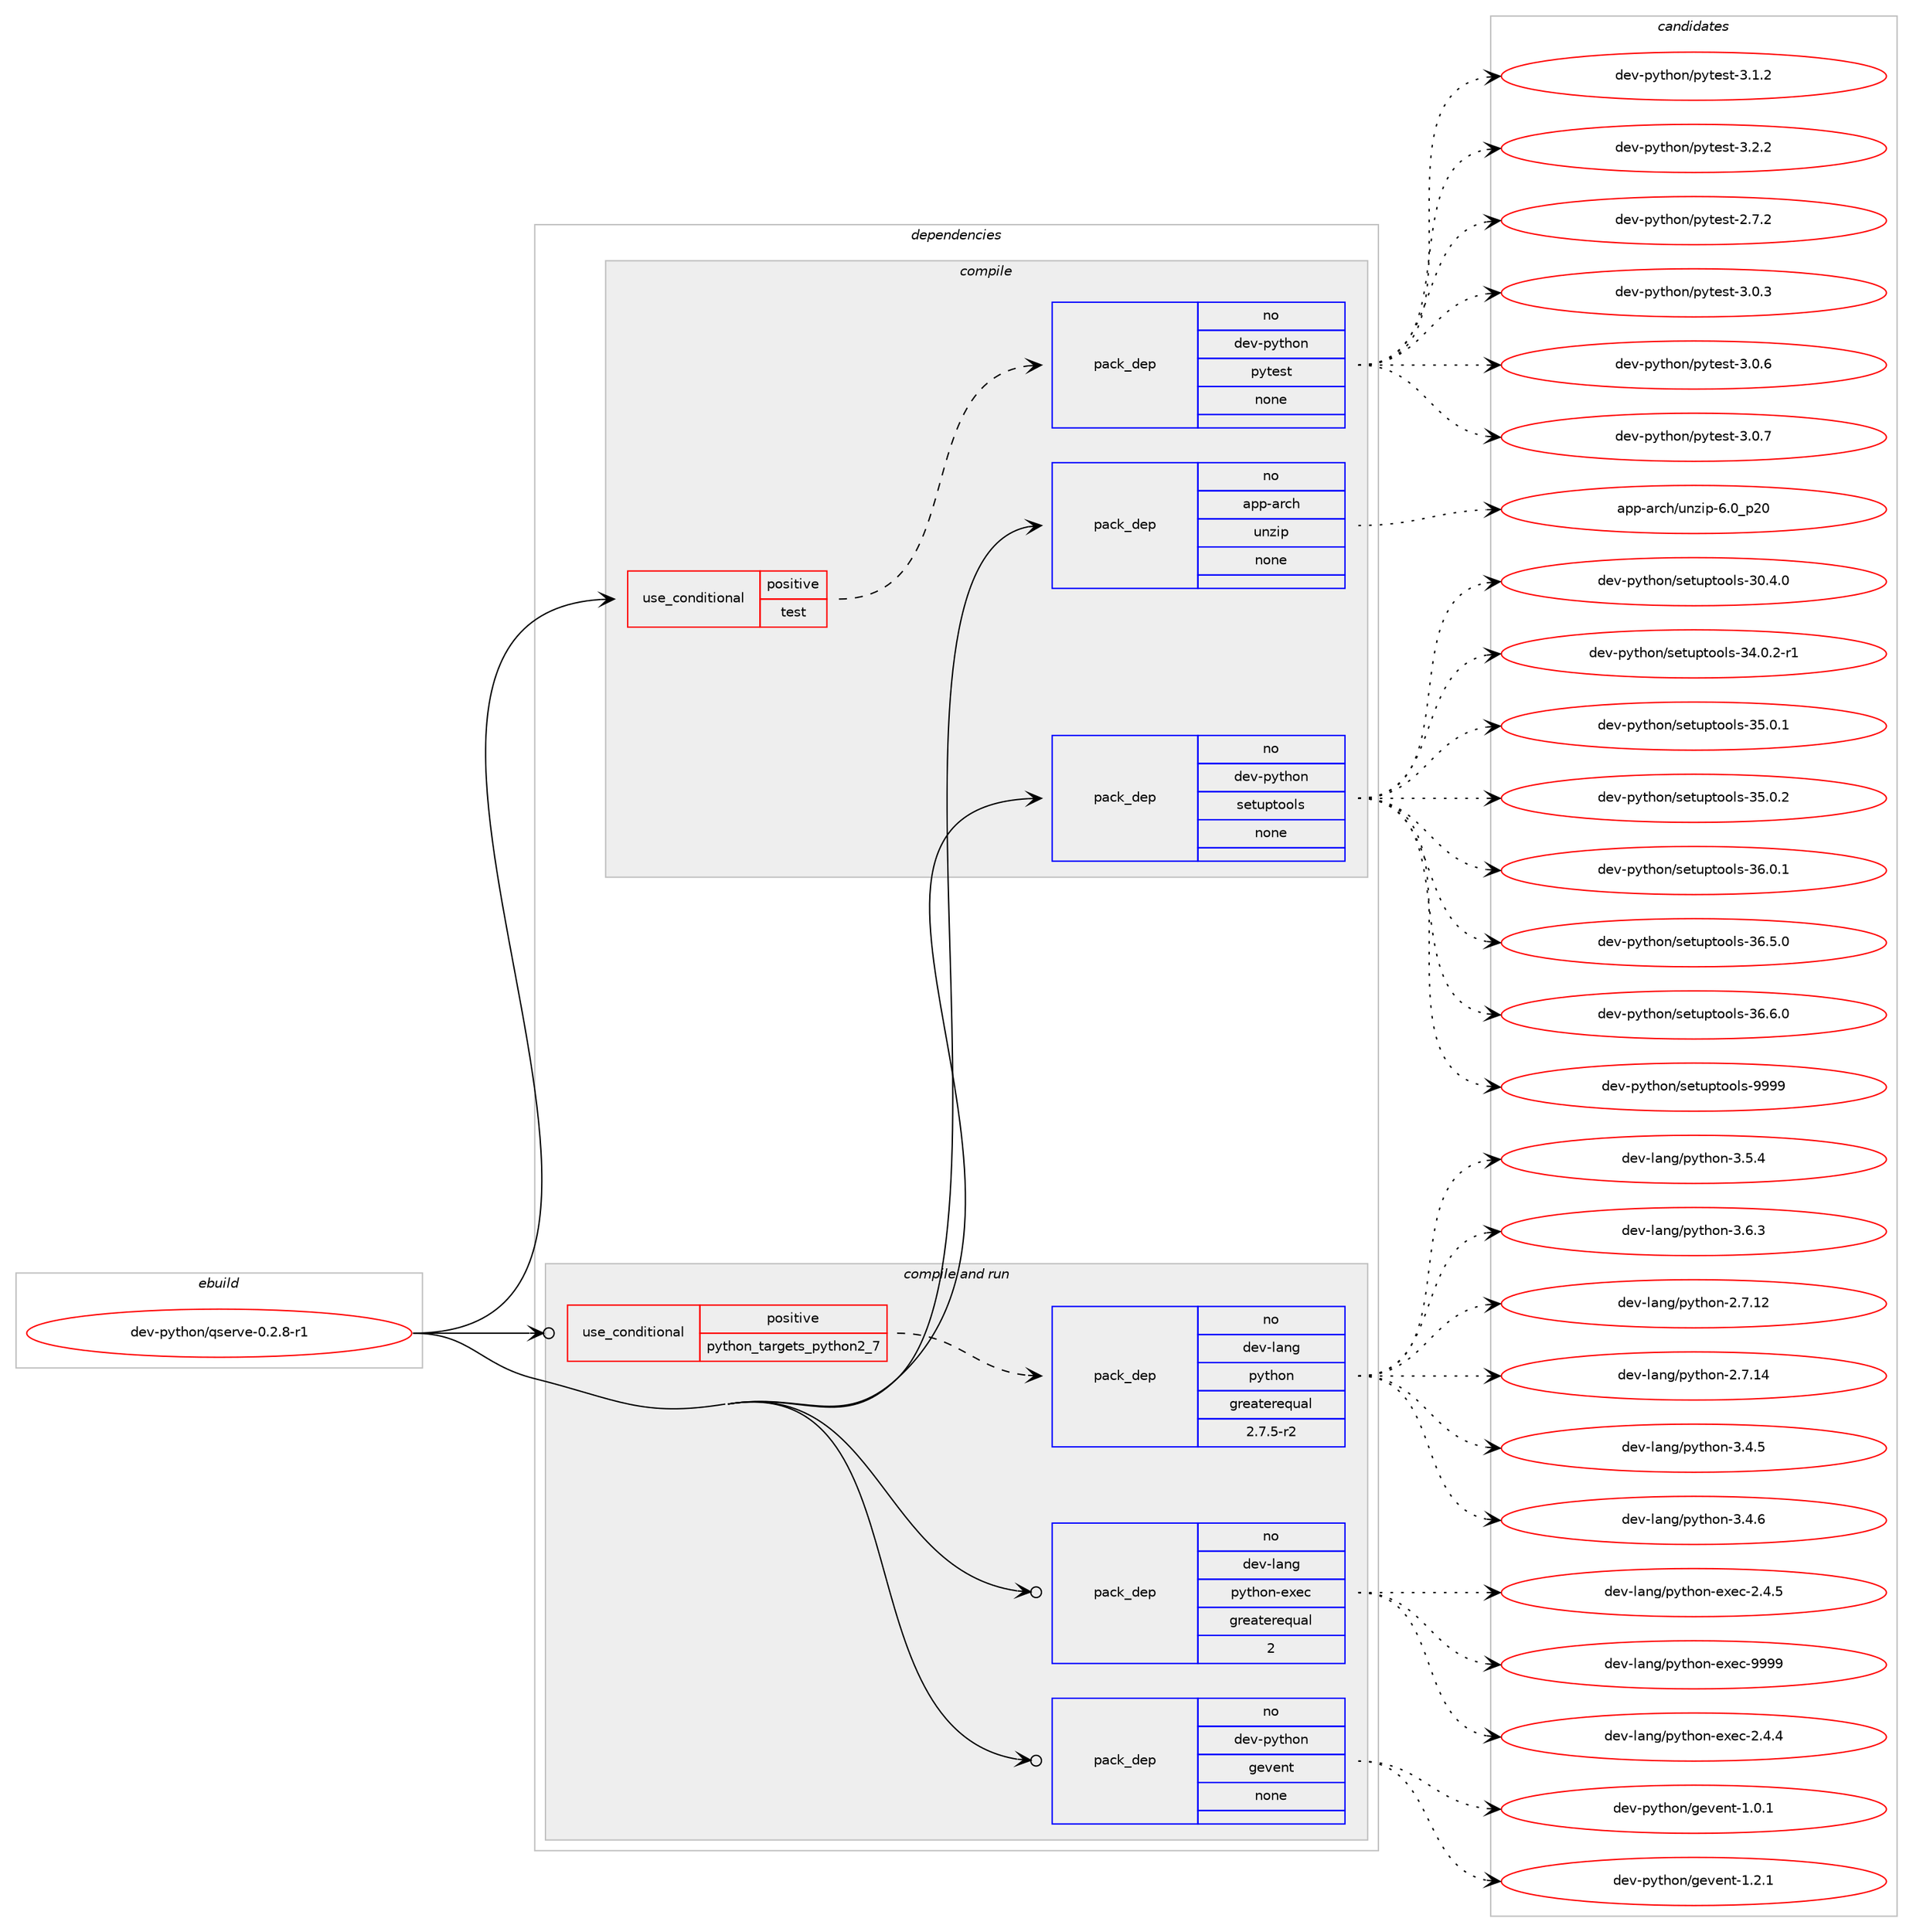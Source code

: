 digraph prolog {

# *************
# Graph options
# *************

newrank=true;
concentrate=true;
compound=true;
graph [rankdir=LR,fontname=Helvetica,fontsize=10,ranksep=1.5];#, ranksep=2.5, nodesep=0.2];
edge  [arrowhead=vee];
node  [fontname=Helvetica,fontsize=10];

# **********
# The ebuild
# **********

subgraph cluster_leftcol {
color=gray;
rank=same;
label=<<i>ebuild</i>>;
id [label="dev-python/qserve-0.2.8-r1", color=red, width=4, href="../dev-python/qserve-0.2.8-r1.svg"];
}

# ****************
# The dependencies
# ****************

subgraph cluster_midcol {
color=gray;
label=<<i>dependencies</i>>;
subgraph cluster_compile {
fillcolor="#eeeeee";
style=filled;
label=<<i>compile</i>>;
subgraph cond40690 {
dependency184411 [label=<<TABLE BORDER="0" CELLBORDER="1" CELLSPACING="0" CELLPADDING="4"><TR><TD ROWSPAN="3" CELLPADDING="10">use_conditional</TD></TR><TR><TD>positive</TD></TR><TR><TD>test</TD></TR></TABLE>>, shape=none, color=red];
subgraph pack139770 {
dependency184412 [label=<<TABLE BORDER="0" CELLBORDER="1" CELLSPACING="0" CELLPADDING="4" WIDTH="220"><TR><TD ROWSPAN="6" CELLPADDING="30">pack_dep</TD></TR><TR><TD WIDTH="110">no</TD></TR><TR><TD>dev-python</TD></TR><TR><TD>pytest</TD></TR><TR><TD>none</TD></TR><TR><TD></TD></TR></TABLE>>, shape=none, color=blue];
}
dependency184411:e -> dependency184412:w [weight=20,style="dashed",arrowhead="vee"];
}
id:e -> dependency184411:w [weight=20,style="solid",arrowhead="vee"];
subgraph pack139771 {
dependency184413 [label=<<TABLE BORDER="0" CELLBORDER="1" CELLSPACING="0" CELLPADDING="4" WIDTH="220"><TR><TD ROWSPAN="6" CELLPADDING="30">pack_dep</TD></TR><TR><TD WIDTH="110">no</TD></TR><TR><TD>app-arch</TD></TR><TR><TD>unzip</TD></TR><TR><TD>none</TD></TR><TR><TD></TD></TR></TABLE>>, shape=none, color=blue];
}
id:e -> dependency184413:w [weight=20,style="solid",arrowhead="vee"];
subgraph pack139772 {
dependency184414 [label=<<TABLE BORDER="0" CELLBORDER="1" CELLSPACING="0" CELLPADDING="4" WIDTH="220"><TR><TD ROWSPAN="6" CELLPADDING="30">pack_dep</TD></TR><TR><TD WIDTH="110">no</TD></TR><TR><TD>dev-python</TD></TR><TR><TD>setuptools</TD></TR><TR><TD>none</TD></TR><TR><TD></TD></TR></TABLE>>, shape=none, color=blue];
}
id:e -> dependency184414:w [weight=20,style="solid",arrowhead="vee"];
}
subgraph cluster_compileandrun {
fillcolor="#eeeeee";
style=filled;
label=<<i>compile and run</i>>;
subgraph cond40691 {
dependency184415 [label=<<TABLE BORDER="0" CELLBORDER="1" CELLSPACING="0" CELLPADDING="4"><TR><TD ROWSPAN="3" CELLPADDING="10">use_conditional</TD></TR><TR><TD>positive</TD></TR><TR><TD>python_targets_python2_7</TD></TR></TABLE>>, shape=none, color=red];
subgraph pack139773 {
dependency184416 [label=<<TABLE BORDER="0" CELLBORDER="1" CELLSPACING="0" CELLPADDING="4" WIDTH="220"><TR><TD ROWSPAN="6" CELLPADDING="30">pack_dep</TD></TR><TR><TD WIDTH="110">no</TD></TR><TR><TD>dev-lang</TD></TR><TR><TD>python</TD></TR><TR><TD>greaterequal</TD></TR><TR><TD>2.7.5-r2</TD></TR></TABLE>>, shape=none, color=blue];
}
dependency184415:e -> dependency184416:w [weight=20,style="dashed",arrowhead="vee"];
}
id:e -> dependency184415:w [weight=20,style="solid",arrowhead="odotvee"];
subgraph pack139774 {
dependency184417 [label=<<TABLE BORDER="0" CELLBORDER="1" CELLSPACING="0" CELLPADDING="4" WIDTH="220"><TR><TD ROWSPAN="6" CELLPADDING="30">pack_dep</TD></TR><TR><TD WIDTH="110">no</TD></TR><TR><TD>dev-lang</TD></TR><TR><TD>python-exec</TD></TR><TR><TD>greaterequal</TD></TR><TR><TD>2</TD></TR></TABLE>>, shape=none, color=blue];
}
id:e -> dependency184417:w [weight=20,style="solid",arrowhead="odotvee"];
subgraph pack139775 {
dependency184418 [label=<<TABLE BORDER="0" CELLBORDER="1" CELLSPACING="0" CELLPADDING="4" WIDTH="220"><TR><TD ROWSPAN="6" CELLPADDING="30">pack_dep</TD></TR><TR><TD WIDTH="110">no</TD></TR><TR><TD>dev-python</TD></TR><TR><TD>gevent</TD></TR><TR><TD>none</TD></TR><TR><TD></TD></TR></TABLE>>, shape=none, color=blue];
}
id:e -> dependency184418:w [weight=20,style="solid",arrowhead="odotvee"];
}
subgraph cluster_run {
fillcolor="#eeeeee";
style=filled;
label=<<i>run</i>>;
}
}

# **************
# The candidates
# **************

subgraph cluster_choices {
rank=same;
color=gray;
label=<<i>candidates</i>>;

subgraph choice139770 {
color=black;
nodesep=1;
choice1001011184511212111610411111047112121116101115116455046554650 [label="dev-python/pytest-2.7.2", color=red, width=4,href="../dev-python/pytest-2.7.2.svg"];
choice1001011184511212111610411111047112121116101115116455146484651 [label="dev-python/pytest-3.0.3", color=red, width=4,href="../dev-python/pytest-3.0.3.svg"];
choice1001011184511212111610411111047112121116101115116455146484654 [label="dev-python/pytest-3.0.6", color=red, width=4,href="../dev-python/pytest-3.0.6.svg"];
choice1001011184511212111610411111047112121116101115116455146484655 [label="dev-python/pytest-3.0.7", color=red, width=4,href="../dev-python/pytest-3.0.7.svg"];
choice1001011184511212111610411111047112121116101115116455146494650 [label="dev-python/pytest-3.1.2", color=red, width=4,href="../dev-python/pytest-3.1.2.svg"];
choice1001011184511212111610411111047112121116101115116455146504650 [label="dev-python/pytest-3.2.2", color=red, width=4,href="../dev-python/pytest-3.2.2.svg"];
dependency184412:e -> choice1001011184511212111610411111047112121116101115116455046554650:w [style=dotted,weight="100"];
dependency184412:e -> choice1001011184511212111610411111047112121116101115116455146484651:w [style=dotted,weight="100"];
dependency184412:e -> choice1001011184511212111610411111047112121116101115116455146484654:w [style=dotted,weight="100"];
dependency184412:e -> choice1001011184511212111610411111047112121116101115116455146484655:w [style=dotted,weight="100"];
dependency184412:e -> choice1001011184511212111610411111047112121116101115116455146494650:w [style=dotted,weight="100"];
dependency184412:e -> choice1001011184511212111610411111047112121116101115116455146504650:w [style=dotted,weight="100"];
}
subgraph choice139771 {
color=black;
nodesep=1;
choice971121124597114991044711711012210511245544648951125048 [label="app-arch/unzip-6.0_p20", color=red, width=4,href="../app-arch/unzip-6.0_p20.svg"];
dependency184413:e -> choice971121124597114991044711711012210511245544648951125048:w [style=dotted,weight="100"];
}
subgraph choice139772 {
color=black;
nodesep=1;
choice100101118451121211161041111104711510111611711211611111110811545514846524648 [label="dev-python/setuptools-30.4.0", color=red, width=4,href="../dev-python/setuptools-30.4.0.svg"];
choice1001011184511212111610411111047115101116117112116111111108115455152464846504511449 [label="dev-python/setuptools-34.0.2-r1", color=red, width=4,href="../dev-python/setuptools-34.0.2-r1.svg"];
choice100101118451121211161041111104711510111611711211611111110811545515346484649 [label="dev-python/setuptools-35.0.1", color=red, width=4,href="../dev-python/setuptools-35.0.1.svg"];
choice100101118451121211161041111104711510111611711211611111110811545515346484650 [label="dev-python/setuptools-35.0.2", color=red, width=4,href="../dev-python/setuptools-35.0.2.svg"];
choice100101118451121211161041111104711510111611711211611111110811545515446484649 [label="dev-python/setuptools-36.0.1", color=red, width=4,href="../dev-python/setuptools-36.0.1.svg"];
choice100101118451121211161041111104711510111611711211611111110811545515446534648 [label="dev-python/setuptools-36.5.0", color=red, width=4,href="../dev-python/setuptools-36.5.0.svg"];
choice100101118451121211161041111104711510111611711211611111110811545515446544648 [label="dev-python/setuptools-36.6.0", color=red, width=4,href="../dev-python/setuptools-36.6.0.svg"];
choice10010111845112121116104111110471151011161171121161111111081154557575757 [label="dev-python/setuptools-9999", color=red, width=4,href="../dev-python/setuptools-9999.svg"];
dependency184414:e -> choice100101118451121211161041111104711510111611711211611111110811545514846524648:w [style=dotted,weight="100"];
dependency184414:e -> choice1001011184511212111610411111047115101116117112116111111108115455152464846504511449:w [style=dotted,weight="100"];
dependency184414:e -> choice100101118451121211161041111104711510111611711211611111110811545515346484649:w [style=dotted,weight="100"];
dependency184414:e -> choice100101118451121211161041111104711510111611711211611111110811545515346484650:w [style=dotted,weight="100"];
dependency184414:e -> choice100101118451121211161041111104711510111611711211611111110811545515446484649:w [style=dotted,weight="100"];
dependency184414:e -> choice100101118451121211161041111104711510111611711211611111110811545515446534648:w [style=dotted,weight="100"];
dependency184414:e -> choice100101118451121211161041111104711510111611711211611111110811545515446544648:w [style=dotted,weight="100"];
dependency184414:e -> choice10010111845112121116104111110471151011161171121161111111081154557575757:w [style=dotted,weight="100"];
}
subgraph choice139773 {
color=black;
nodesep=1;
choice10010111845108971101034711212111610411111045504655464950 [label="dev-lang/python-2.7.12", color=red, width=4,href="../dev-lang/python-2.7.12.svg"];
choice10010111845108971101034711212111610411111045504655464952 [label="dev-lang/python-2.7.14", color=red, width=4,href="../dev-lang/python-2.7.14.svg"];
choice100101118451089711010347112121116104111110455146524653 [label="dev-lang/python-3.4.5", color=red, width=4,href="../dev-lang/python-3.4.5.svg"];
choice100101118451089711010347112121116104111110455146524654 [label="dev-lang/python-3.4.6", color=red, width=4,href="../dev-lang/python-3.4.6.svg"];
choice100101118451089711010347112121116104111110455146534652 [label="dev-lang/python-3.5.4", color=red, width=4,href="../dev-lang/python-3.5.4.svg"];
choice100101118451089711010347112121116104111110455146544651 [label="dev-lang/python-3.6.3", color=red, width=4,href="../dev-lang/python-3.6.3.svg"];
dependency184416:e -> choice10010111845108971101034711212111610411111045504655464950:w [style=dotted,weight="100"];
dependency184416:e -> choice10010111845108971101034711212111610411111045504655464952:w [style=dotted,weight="100"];
dependency184416:e -> choice100101118451089711010347112121116104111110455146524653:w [style=dotted,weight="100"];
dependency184416:e -> choice100101118451089711010347112121116104111110455146524654:w [style=dotted,weight="100"];
dependency184416:e -> choice100101118451089711010347112121116104111110455146534652:w [style=dotted,weight="100"];
dependency184416:e -> choice100101118451089711010347112121116104111110455146544651:w [style=dotted,weight="100"];
}
subgraph choice139774 {
color=black;
nodesep=1;
choice1001011184510897110103471121211161041111104510112010199455046524652 [label="dev-lang/python-exec-2.4.4", color=red, width=4,href="../dev-lang/python-exec-2.4.4.svg"];
choice1001011184510897110103471121211161041111104510112010199455046524653 [label="dev-lang/python-exec-2.4.5", color=red, width=4,href="../dev-lang/python-exec-2.4.5.svg"];
choice10010111845108971101034711212111610411111045101120101994557575757 [label="dev-lang/python-exec-9999", color=red, width=4,href="../dev-lang/python-exec-9999.svg"];
dependency184417:e -> choice1001011184510897110103471121211161041111104510112010199455046524652:w [style=dotted,weight="100"];
dependency184417:e -> choice1001011184510897110103471121211161041111104510112010199455046524653:w [style=dotted,weight="100"];
dependency184417:e -> choice10010111845108971101034711212111610411111045101120101994557575757:w [style=dotted,weight="100"];
}
subgraph choice139775 {
color=black;
nodesep=1;
choice1001011184511212111610411111047103101118101110116454946484649 [label="dev-python/gevent-1.0.1", color=red, width=4,href="../dev-python/gevent-1.0.1.svg"];
choice1001011184511212111610411111047103101118101110116454946504649 [label="dev-python/gevent-1.2.1", color=red, width=4,href="../dev-python/gevent-1.2.1.svg"];
dependency184418:e -> choice1001011184511212111610411111047103101118101110116454946484649:w [style=dotted,weight="100"];
dependency184418:e -> choice1001011184511212111610411111047103101118101110116454946504649:w [style=dotted,weight="100"];
}
}

}
